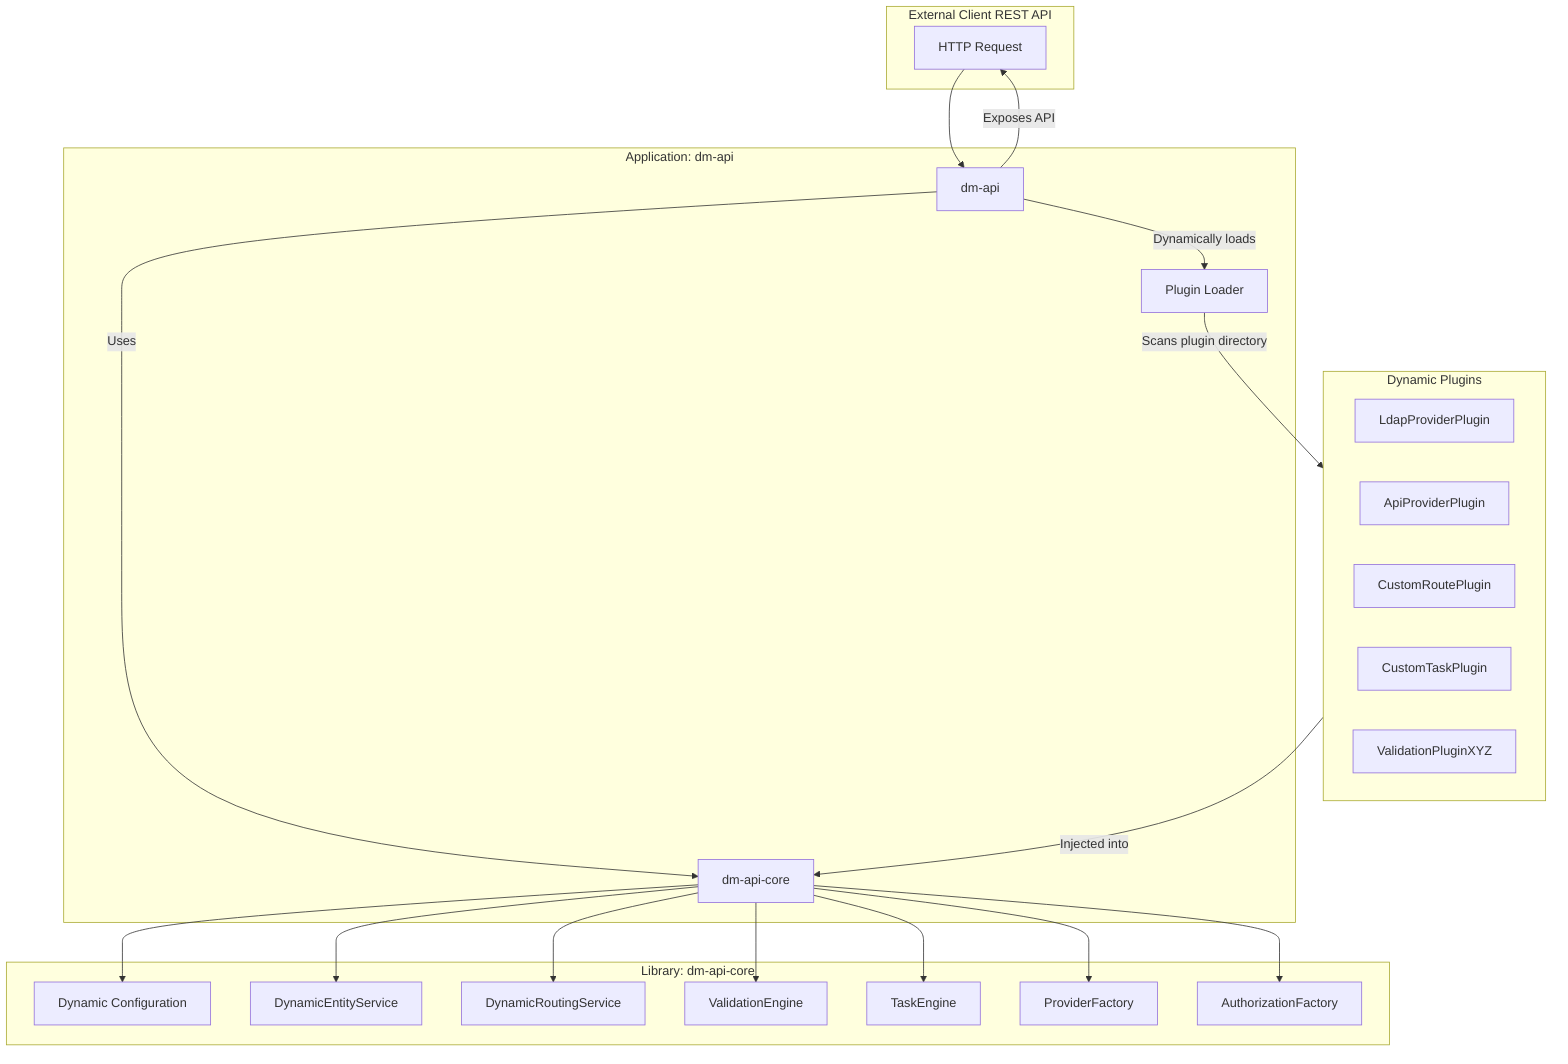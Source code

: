 flowchart TD
    subgraph Client [External Client REST API]
        C[HTTP Request]
    end

    subgraph API [Application: dm-api]
        A[dm-api]
        A -->|Dynamically loads| Loader[Plugin Loader]
        A -->|Uses| Core[dm-api-core]
    end

    subgraph CoreLib [Library: dm-api-core]
        Core --> Config[Dynamic Configuration]
        Core --> EntityService[DynamicEntityService]
        Core --> RoutingService[DynamicRoutingService]
        Core --> Validation[ValidationEngine]
        Core --> Tasks[TaskEngine]
        Core --> Provider[ProviderFactory]
        Core --> Authorization[AuthorizationFactory]
    end

    subgraph Plugins [Dynamic Plugins]
        PL1[LdapProviderPlugin]
        PL2[ApiProviderPlugin]
        PL3[CustomRoutePlugin]
        PL4[CustomTaskPlugin]
        PL5[ValidationPluginXYZ]
    end

    C --> A
    Loader -->|Scans plugin directory| Plugins
    Plugins -->|Injected into| Core
    A -->|Exposes API| C